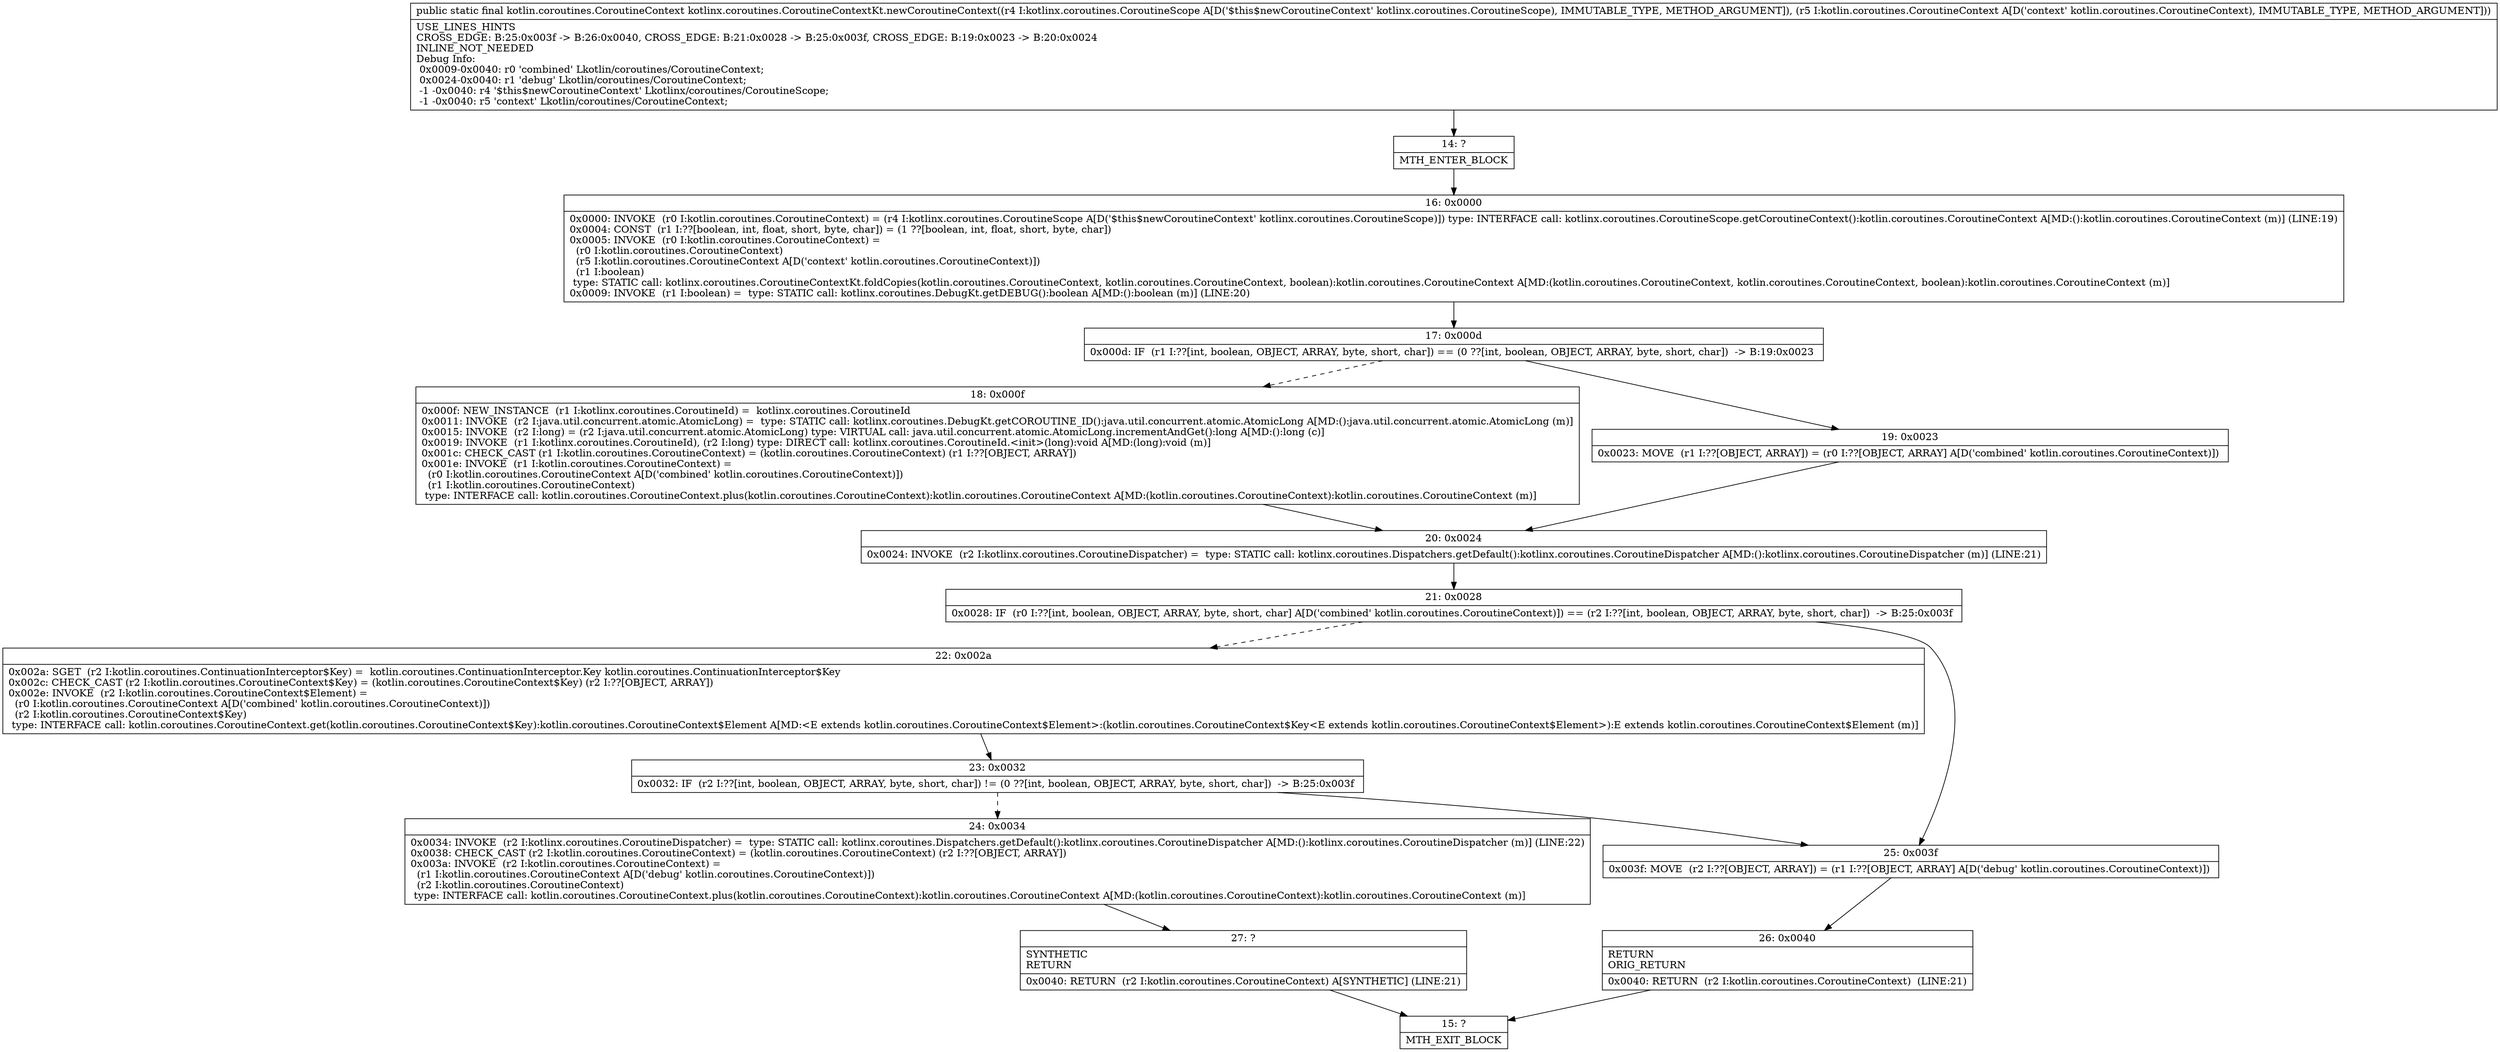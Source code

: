 digraph "CFG forkotlinx.coroutines.CoroutineContextKt.newCoroutineContext(Lkotlinx\/coroutines\/CoroutineScope;Lkotlin\/coroutines\/CoroutineContext;)Lkotlin\/coroutines\/CoroutineContext;" {
Node_14 [shape=record,label="{14\:\ ?|MTH_ENTER_BLOCK\l}"];
Node_16 [shape=record,label="{16\:\ 0x0000|0x0000: INVOKE  (r0 I:kotlin.coroutines.CoroutineContext) = (r4 I:kotlinx.coroutines.CoroutineScope A[D('$this$newCoroutineContext' kotlinx.coroutines.CoroutineScope)]) type: INTERFACE call: kotlinx.coroutines.CoroutineScope.getCoroutineContext():kotlin.coroutines.CoroutineContext A[MD:():kotlin.coroutines.CoroutineContext (m)] (LINE:19)\l0x0004: CONST  (r1 I:??[boolean, int, float, short, byte, char]) = (1 ??[boolean, int, float, short, byte, char]) \l0x0005: INVOKE  (r0 I:kotlin.coroutines.CoroutineContext) = \l  (r0 I:kotlin.coroutines.CoroutineContext)\l  (r5 I:kotlin.coroutines.CoroutineContext A[D('context' kotlin.coroutines.CoroutineContext)])\l  (r1 I:boolean)\l type: STATIC call: kotlinx.coroutines.CoroutineContextKt.foldCopies(kotlin.coroutines.CoroutineContext, kotlin.coroutines.CoroutineContext, boolean):kotlin.coroutines.CoroutineContext A[MD:(kotlin.coroutines.CoroutineContext, kotlin.coroutines.CoroutineContext, boolean):kotlin.coroutines.CoroutineContext (m)]\l0x0009: INVOKE  (r1 I:boolean) =  type: STATIC call: kotlinx.coroutines.DebugKt.getDEBUG():boolean A[MD:():boolean (m)] (LINE:20)\l}"];
Node_17 [shape=record,label="{17\:\ 0x000d|0x000d: IF  (r1 I:??[int, boolean, OBJECT, ARRAY, byte, short, char]) == (0 ??[int, boolean, OBJECT, ARRAY, byte, short, char])  \-\> B:19:0x0023 \l}"];
Node_18 [shape=record,label="{18\:\ 0x000f|0x000f: NEW_INSTANCE  (r1 I:kotlinx.coroutines.CoroutineId) =  kotlinx.coroutines.CoroutineId \l0x0011: INVOKE  (r2 I:java.util.concurrent.atomic.AtomicLong) =  type: STATIC call: kotlinx.coroutines.DebugKt.getCOROUTINE_ID():java.util.concurrent.atomic.AtomicLong A[MD:():java.util.concurrent.atomic.AtomicLong (m)]\l0x0015: INVOKE  (r2 I:long) = (r2 I:java.util.concurrent.atomic.AtomicLong) type: VIRTUAL call: java.util.concurrent.atomic.AtomicLong.incrementAndGet():long A[MD:():long (c)]\l0x0019: INVOKE  (r1 I:kotlinx.coroutines.CoroutineId), (r2 I:long) type: DIRECT call: kotlinx.coroutines.CoroutineId.\<init\>(long):void A[MD:(long):void (m)]\l0x001c: CHECK_CAST (r1 I:kotlin.coroutines.CoroutineContext) = (kotlin.coroutines.CoroutineContext) (r1 I:??[OBJECT, ARRAY]) \l0x001e: INVOKE  (r1 I:kotlin.coroutines.CoroutineContext) = \l  (r0 I:kotlin.coroutines.CoroutineContext A[D('combined' kotlin.coroutines.CoroutineContext)])\l  (r1 I:kotlin.coroutines.CoroutineContext)\l type: INTERFACE call: kotlin.coroutines.CoroutineContext.plus(kotlin.coroutines.CoroutineContext):kotlin.coroutines.CoroutineContext A[MD:(kotlin.coroutines.CoroutineContext):kotlin.coroutines.CoroutineContext (m)]\l}"];
Node_20 [shape=record,label="{20\:\ 0x0024|0x0024: INVOKE  (r2 I:kotlinx.coroutines.CoroutineDispatcher) =  type: STATIC call: kotlinx.coroutines.Dispatchers.getDefault():kotlinx.coroutines.CoroutineDispatcher A[MD:():kotlinx.coroutines.CoroutineDispatcher (m)] (LINE:21)\l}"];
Node_21 [shape=record,label="{21\:\ 0x0028|0x0028: IF  (r0 I:??[int, boolean, OBJECT, ARRAY, byte, short, char] A[D('combined' kotlin.coroutines.CoroutineContext)]) == (r2 I:??[int, boolean, OBJECT, ARRAY, byte, short, char])  \-\> B:25:0x003f \l}"];
Node_22 [shape=record,label="{22\:\ 0x002a|0x002a: SGET  (r2 I:kotlin.coroutines.ContinuationInterceptor$Key) =  kotlin.coroutines.ContinuationInterceptor.Key kotlin.coroutines.ContinuationInterceptor$Key \l0x002c: CHECK_CAST (r2 I:kotlin.coroutines.CoroutineContext$Key) = (kotlin.coroutines.CoroutineContext$Key) (r2 I:??[OBJECT, ARRAY]) \l0x002e: INVOKE  (r2 I:kotlin.coroutines.CoroutineContext$Element) = \l  (r0 I:kotlin.coroutines.CoroutineContext A[D('combined' kotlin.coroutines.CoroutineContext)])\l  (r2 I:kotlin.coroutines.CoroutineContext$Key)\l type: INTERFACE call: kotlin.coroutines.CoroutineContext.get(kotlin.coroutines.CoroutineContext$Key):kotlin.coroutines.CoroutineContext$Element A[MD:\<E extends kotlin.coroutines.CoroutineContext$Element\>:(kotlin.coroutines.CoroutineContext$Key\<E extends kotlin.coroutines.CoroutineContext$Element\>):E extends kotlin.coroutines.CoroutineContext$Element (m)]\l}"];
Node_23 [shape=record,label="{23\:\ 0x0032|0x0032: IF  (r2 I:??[int, boolean, OBJECT, ARRAY, byte, short, char]) != (0 ??[int, boolean, OBJECT, ARRAY, byte, short, char])  \-\> B:25:0x003f \l}"];
Node_24 [shape=record,label="{24\:\ 0x0034|0x0034: INVOKE  (r2 I:kotlinx.coroutines.CoroutineDispatcher) =  type: STATIC call: kotlinx.coroutines.Dispatchers.getDefault():kotlinx.coroutines.CoroutineDispatcher A[MD:():kotlinx.coroutines.CoroutineDispatcher (m)] (LINE:22)\l0x0038: CHECK_CAST (r2 I:kotlin.coroutines.CoroutineContext) = (kotlin.coroutines.CoroutineContext) (r2 I:??[OBJECT, ARRAY]) \l0x003a: INVOKE  (r2 I:kotlin.coroutines.CoroutineContext) = \l  (r1 I:kotlin.coroutines.CoroutineContext A[D('debug' kotlin.coroutines.CoroutineContext)])\l  (r2 I:kotlin.coroutines.CoroutineContext)\l type: INTERFACE call: kotlin.coroutines.CoroutineContext.plus(kotlin.coroutines.CoroutineContext):kotlin.coroutines.CoroutineContext A[MD:(kotlin.coroutines.CoroutineContext):kotlin.coroutines.CoroutineContext (m)]\l}"];
Node_27 [shape=record,label="{27\:\ ?|SYNTHETIC\lRETURN\l|0x0040: RETURN  (r2 I:kotlin.coroutines.CoroutineContext) A[SYNTHETIC] (LINE:21)\l}"];
Node_15 [shape=record,label="{15\:\ ?|MTH_EXIT_BLOCK\l}"];
Node_25 [shape=record,label="{25\:\ 0x003f|0x003f: MOVE  (r2 I:??[OBJECT, ARRAY]) = (r1 I:??[OBJECT, ARRAY] A[D('debug' kotlin.coroutines.CoroutineContext)]) \l}"];
Node_26 [shape=record,label="{26\:\ 0x0040|RETURN\lORIG_RETURN\l|0x0040: RETURN  (r2 I:kotlin.coroutines.CoroutineContext)  (LINE:21)\l}"];
Node_19 [shape=record,label="{19\:\ 0x0023|0x0023: MOVE  (r1 I:??[OBJECT, ARRAY]) = (r0 I:??[OBJECT, ARRAY] A[D('combined' kotlin.coroutines.CoroutineContext)]) \l}"];
MethodNode[shape=record,label="{public static final kotlin.coroutines.CoroutineContext kotlinx.coroutines.CoroutineContextKt.newCoroutineContext((r4 I:kotlinx.coroutines.CoroutineScope A[D('$this$newCoroutineContext' kotlinx.coroutines.CoroutineScope), IMMUTABLE_TYPE, METHOD_ARGUMENT]), (r5 I:kotlin.coroutines.CoroutineContext A[D('context' kotlin.coroutines.CoroutineContext), IMMUTABLE_TYPE, METHOD_ARGUMENT]))  | USE_LINES_HINTS\lCROSS_EDGE: B:25:0x003f \-\> B:26:0x0040, CROSS_EDGE: B:21:0x0028 \-\> B:25:0x003f, CROSS_EDGE: B:19:0x0023 \-\> B:20:0x0024\lINLINE_NOT_NEEDED\lDebug Info:\l  0x0009\-0x0040: r0 'combined' Lkotlin\/coroutines\/CoroutineContext;\l  0x0024\-0x0040: r1 'debug' Lkotlin\/coroutines\/CoroutineContext;\l  \-1 \-0x0040: r4 '$this$newCoroutineContext' Lkotlinx\/coroutines\/CoroutineScope;\l  \-1 \-0x0040: r5 'context' Lkotlin\/coroutines\/CoroutineContext;\l}"];
MethodNode -> Node_14;Node_14 -> Node_16;
Node_16 -> Node_17;
Node_17 -> Node_18[style=dashed];
Node_17 -> Node_19;
Node_18 -> Node_20;
Node_20 -> Node_21;
Node_21 -> Node_22[style=dashed];
Node_21 -> Node_25;
Node_22 -> Node_23;
Node_23 -> Node_24[style=dashed];
Node_23 -> Node_25;
Node_24 -> Node_27;
Node_27 -> Node_15;
Node_25 -> Node_26;
Node_26 -> Node_15;
Node_19 -> Node_20;
}

